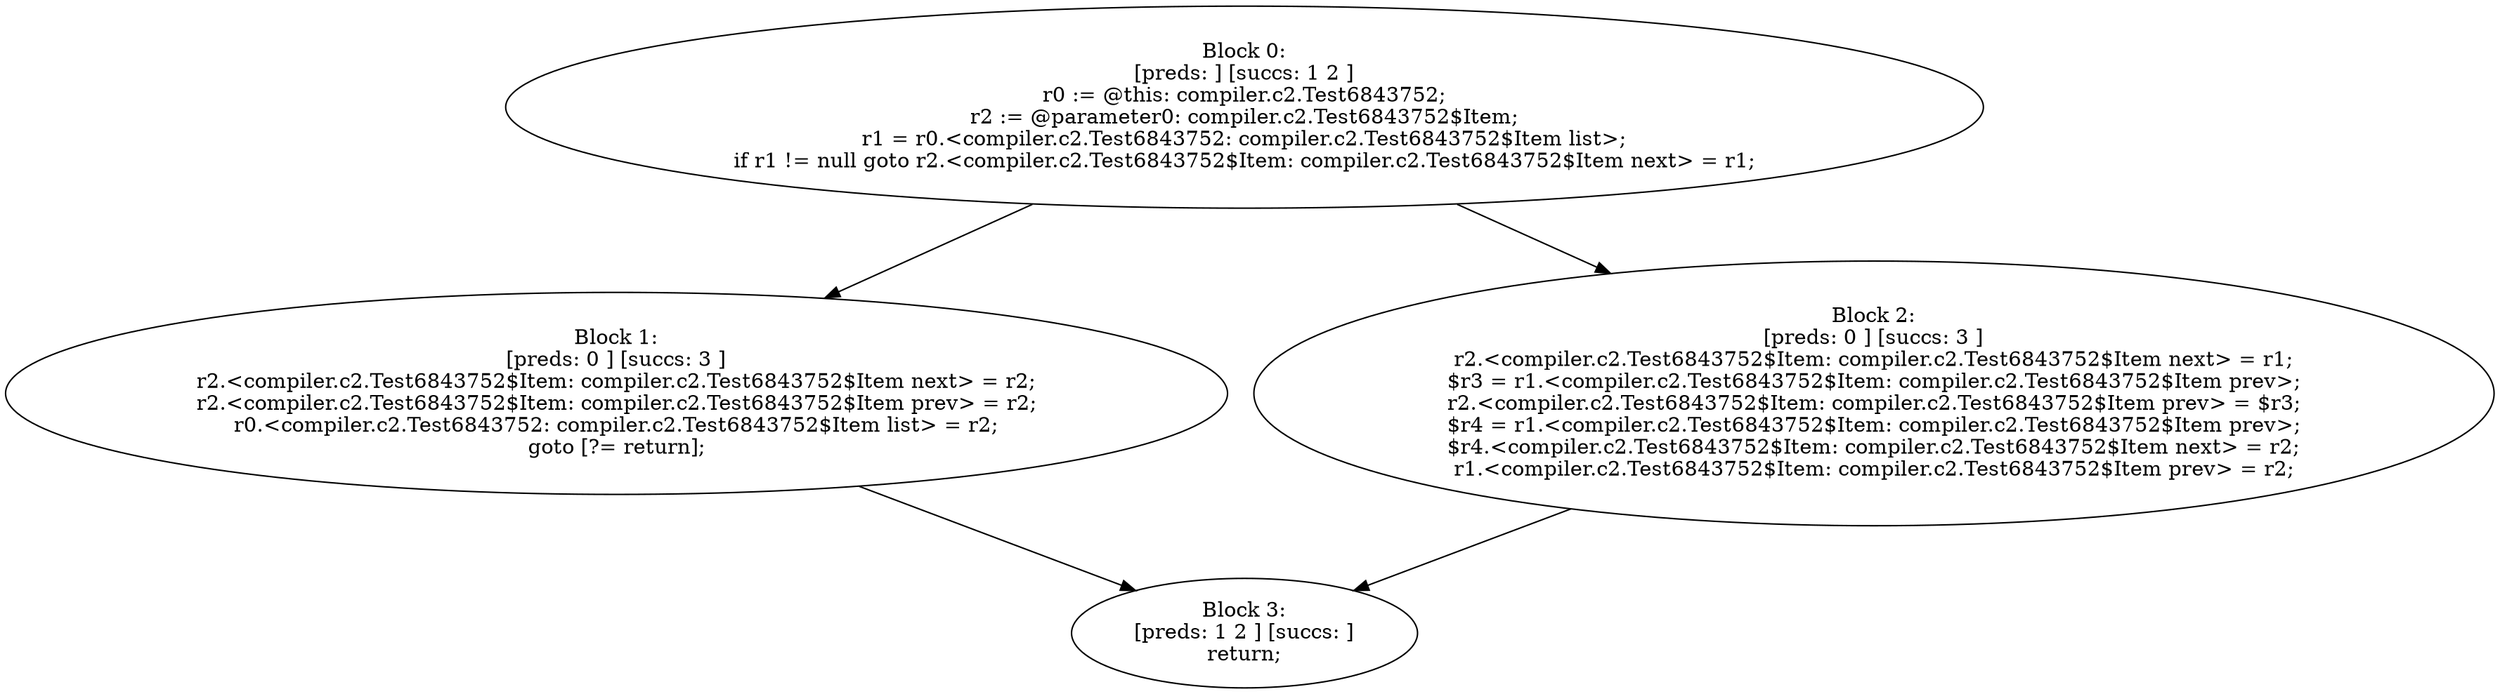 digraph "unitGraph" {
    "Block 0:
[preds: ] [succs: 1 2 ]
r0 := @this: compiler.c2.Test6843752;
r2 := @parameter0: compiler.c2.Test6843752$Item;
r1 = r0.<compiler.c2.Test6843752: compiler.c2.Test6843752$Item list>;
if r1 != null goto r2.<compiler.c2.Test6843752$Item: compiler.c2.Test6843752$Item next> = r1;
"
    "Block 1:
[preds: 0 ] [succs: 3 ]
r2.<compiler.c2.Test6843752$Item: compiler.c2.Test6843752$Item next> = r2;
r2.<compiler.c2.Test6843752$Item: compiler.c2.Test6843752$Item prev> = r2;
r0.<compiler.c2.Test6843752: compiler.c2.Test6843752$Item list> = r2;
goto [?= return];
"
    "Block 2:
[preds: 0 ] [succs: 3 ]
r2.<compiler.c2.Test6843752$Item: compiler.c2.Test6843752$Item next> = r1;
$r3 = r1.<compiler.c2.Test6843752$Item: compiler.c2.Test6843752$Item prev>;
r2.<compiler.c2.Test6843752$Item: compiler.c2.Test6843752$Item prev> = $r3;
$r4 = r1.<compiler.c2.Test6843752$Item: compiler.c2.Test6843752$Item prev>;
$r4.<compiler.c2.Test6843752$Item: compiler.c2.Test6843752$Item next> = r2;
r1.<compiler.c2.Test6843752$Item: compiler.c2.Test6843752$Item prev> = r2;
"
    "Block 3:
[preds: 1 2 ] [succs: ]
return;
"
    "Block 0:
[preds: ] [succs: 1 2 ]
r0 := @this: compiler.c2.Test6843752;
r2 := @parameter0: compiler.c2.Test6843752$Item;
r1 = r0.<compiler.c2.Test6843752: compiler.c2.Test6843752$Item list>;
if r1 != null goto r2.<compiler.c2.Test6843752$Item: compiler.c2.Test6843752$Item next> = r1;
"->"Block 1:
[preds: 0 ] [succs: 3 ]
r2.<compiler.c2.Test6843752$Item: compiler.c2.Test6843752$Item next> = r2;
r2.<compiler.c2.Test6843752$Item: compiler.c2.Test6843752$Item prev> = r2;
r0.<compiler.c2.Test6843752: compiler.c2.Test6843752$Item list> = r2;
goto [?= return];
";
    "Block 0:
[preds: ] [succs: 1 2 ]
r0 := @this: compiler.c2.Test6843752;
r2 := @parameter0: compiler.c2.Test6843752$Item;
r1 = r0.<compiler.c2.Test6843752: compiler.c2.Test6843752$Item list>;
if r1 != null goto r2.<compiler.c2.Test6843752$Item: compiler.c2.Test6843752$Item next> = r1;
"->"Block 2:
[preds: 0 ] [succs: 3 ]
r2.<compiler.c2.Test6843752$Item: compiler.c2.Test6843752$Item next> = r1;
$r3 = r1.<compiler.c2.Test6843752$Item: compiler.c2.Test6843752$Item prev>;
r2.<compiler.c2.Test6843752$Item: compiler.c2.Test6843752$Item prev> = $r3;
$r4 = r1.<compiler.c2.Test6843752$Item: compiler.c2.Test6843752$Item prev>;
$r4.<compiler.c2.Test6843752$Item: compiler.c2.Test6843752$Item next> = r2;
r1.<compiler.c2.Test6843752$Item: compiler.c2.Test6843752$Item prev> = r2;
";
    "Block 1:
[preds: 0 ] [succs: 3 ]
r2.<compiler.c2.Test6843752$Item: compiler.c2.Test6843752$Item next> = r2;
r2.<compiler.c2.Test6843752$Item: compiler.c2.Test6843752$Item prev> = r2;
r0.<compiler.c2.Test6843752: compiler.c2.Test6843752$Item list> = r2;
goto [?= return];
"->"Block 3:
[preds: 1 2 ] [succs: ]
return;
";
    "Block 2:
[preds: 0 ] [succs: 3 ]
r2.<compiler.c2.Test6843752$Item: compiler.c2.Test6843752$Item next> = r1;
$r3 = r1.<compiler.c2.Test6843752$Item: compiler.c2.Test6843752$Item prev>;
r2.<compiler.c2.Test6843752$Item: compiler.c2.Test6843752$Item prev> = $r3;
$r4 = r1.<compiler.c2.Test6843752$Item: compiler.c2.Test6843752$Item prev>;
$r4.<compiler.c2.Test6843752$Item: compiler.c2.Test6843752$Item next> = r2;
r1.<compiler.c2.Test6843752$Item: compiler.c2.Test6843752$Item prev> = r2;
"->"Block 3:
[preds: 1 2 ] [succs: ]
return;
";
}
